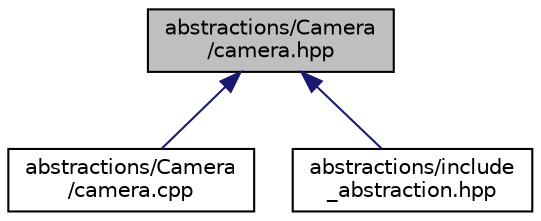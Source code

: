 digraph "abstractions/Camera/camera.hpp"
{
 // LATEX_PDF_SIZE
  edge [fontname="Helvetica",fontsize="10",labelfontname="Helvetica",labelfontsize="10"];
  node [fontname="Helvetica",fontsize="10",shape=record];
  Node1 [label="abstractions/Camera\l/camera.hpp",height=0.2,width=0.4,color="black", fillcolor="grey75", style="filled", fontcolor="black",tooltip=" "];
  Node1 -> Node2 [dir="back",color="midnightblue",fontsize="10",style="solid"];
  Node2 [label="abstractions/Camera\l/camera.cpp",height=0.2,width=0.4,color="black", fillcolor="white", style="filled",URL="$camera_8cpp.html",tooltip=" "];
  Node1 -> Node3 [dir="back",color="midnightblue",fontsize="10",style="solid"];
  Node3 [label="abstractions/include\l_abstraction.hpp",height=0.2,width=0.4,color="black", fillcolor="white", style="filled",URL="$include__abstraction_8hpp.html",tooltip=" "];
}
